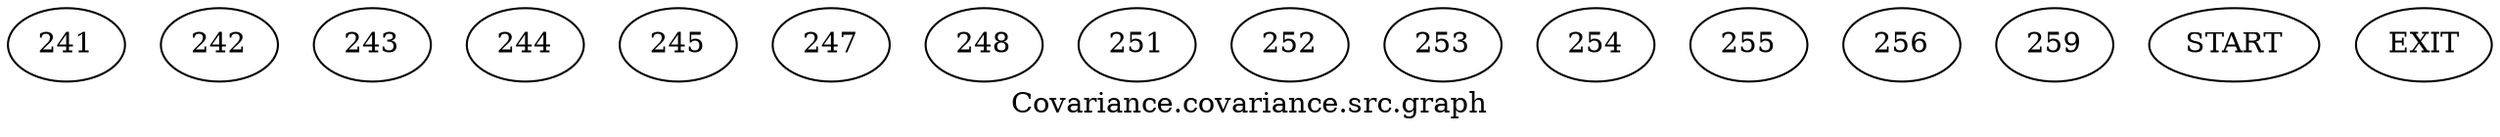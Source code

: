 /* --------------------------------------------------- */
/* Generated by Dr. Garbage Control Flow Graph Factory */
/* http://www.drgarbage.com                            */
/* Version: 4.5.0.201508311741                         */
/* Retrieved on: 2020-01-07 10:01:43.365               */
/* --------------------------------------------------- */
digraph "Covariance.covariance.src.graph" {
 graph [label="Covariance.covariance.src.graph"];
 2 [label="241" ]
 3 [label="242" ]
 4 [label="243" ]
 5 [label="244" ]
 6 [label="245" ]
 8 [label="247" ]
 9 [label="248" ]
 11 [label="251" ]
 12 [label="252" ]
 13 [label="253" ]
 14 [label="254" ]
 15 [label="255" ]
 16 [label="256" ]
 17 [label="259" ]
 18 [label="START" ]
 19 [label="EXIT" ]
 18  2
 2  3
 3  4
 4  5
 5  6
 5  8
 8  9
 8  11
 11  12
 12  13
 16  13
 13  14
 14  15
 15  16
 13  17
 6  19
 9  19
 17  19
}
